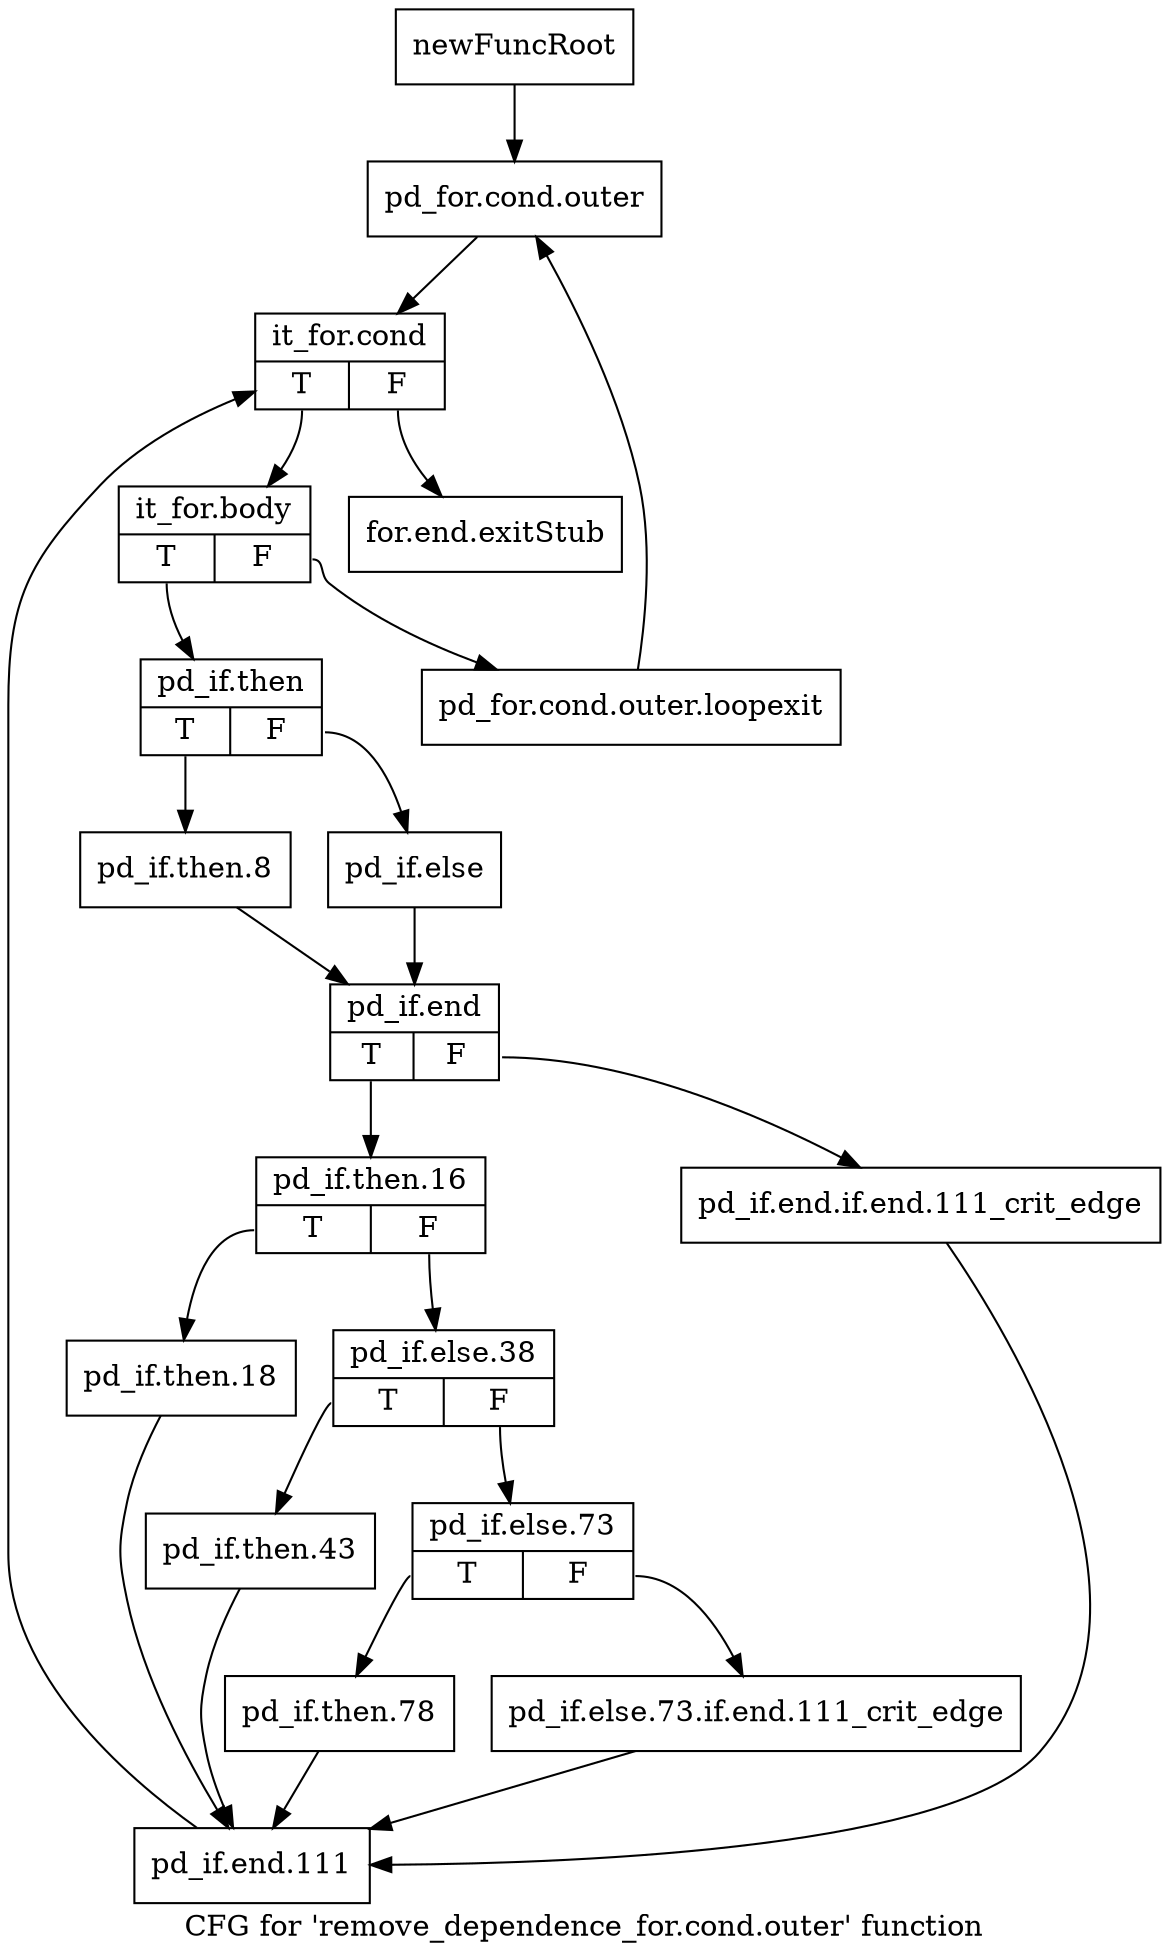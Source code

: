 digraph "CFG for 'remove_dependence_for.cond.outer' function" {
	label="CFG for 'remove_dependence_for.cond.outer' function";

	Node0xc1a2660 [shape=record,label="{newFuncRoot}"];
	Node0xc1a2660 -> Node0xc1a2700;
	Node0xc1a26b0 [shape=record,label="{for.end.exitStub}"];
	Node0xc1a2700 [shape=record,label="{pd_for.cond.outer}"];
	Node0xc1a2700 -> Node0xc1a2750;
	Node0xc1a2750 [shape=record,label="{it_for.cond|{<s0>T|<s1>F}}"];
	Node0xc1a2750:s0 -> Node0xc1a27a0;
	Node0xc1a2750:s1 -> Node0xc1a26b0;
	Node0xc1a27a0 [shape=record,label="{it_for.body|{<s0>T|<s1>F}}"];
	Node0xc1a27a0:s0 -> Node0xc1a2840;
	Node0xc1a27a0:s1 -> Node0xc1a27f0;
	Node0xc1a27f0 [shape=record,label="{pd_for.cond.outer.loopexit}"];
	Node0xc1a27f0 -> Node0xc1a2700;
	Node0xc1a2840 [shape=record,label="{pd_if.then|{<s0>T|<s1>F}}"];
	Node0xc1a2840:s0 -> Node0xc1a28e0;
	Node0xc1a2840:s1 -> Node0xc1a2890;
	Node0xc1a2890 [shape=record,label="{pd_if.else}"];
	Node0xc1a2890 -> Node0xc1a2930;
	Node0xc1a28e0 [shape=record,label="{pd_if.then.8}"];
	Node0xc1a28e0 -> Node0xc1a2930;
	Node0xc1a2930 [shape=record,label="{pd_if.end|{<s0>T|<s1>F}}"];
	Node0xc1a2930:s0 -> Node0xc1a29d0;
	Node0xc1a2930:s1 -> Node0xc1a2980;
	Node0xc1a2980 [shape=record,label="{pd_if.end.if.end.111_crit_edge}"];
	Node0xc1a2980 -> Node0xc1a2c00;
	Node0xc1a29d0 [shape=record,label="{pd_if.then.16|{<s0>T|<s1>F}}"];
	Node0xc1a29d0:s0 -> Node0xc1a2bb0;
	Node0xc1a29d0:s1 -> Node0xc1a2a20;
	Node0xc1a2a20 [shape=record,label="{pd_if.else.38|{<s0>T|<s1>F}}"];
	Node0xc1a2a20:s0 -> Node0xc1a2b60;
	Node0xc1a2a20:s1 -> Node0xc1a2a70;
	Node0xc1a2a70 [shape=record,label="{pd_if.else.73|{<s0>T|<s1>F}}"];
	Node0xc1a2a70:s0 -> Node0xc1a2b10;
	Node0xc1a2a70:s1 -> Node0xc1a2ac0;
	Node0xc1a2ac0 [shape=record,label="{pd_if.else.73.if.end.111_crit_edge}"];
	Node0xc1a2ac0 -> Node0xc1a2c00;
	Node0xc1a2b10 [shape=record,label="{pd_if.then.78}"];
	Node0xc1a2b10 -> Node0xc1a2c00;
	Node0xc1a2b60 [shape=record,label="{pd_if.then.43}"];
	Node0xc1a2b60 -> Node0xc1a2c00;
	Node0xc1a2bb0 [shape=record,label="{pd_if.then.18}"];
	Node0xc1a2bb0 -> Node0xc1a2c00;
	Node0xc1a2c00 [shape=record,label="{pd_if.end.111}"];
	Node0xc1a2c00 -> Node0xc1a2750;
}
